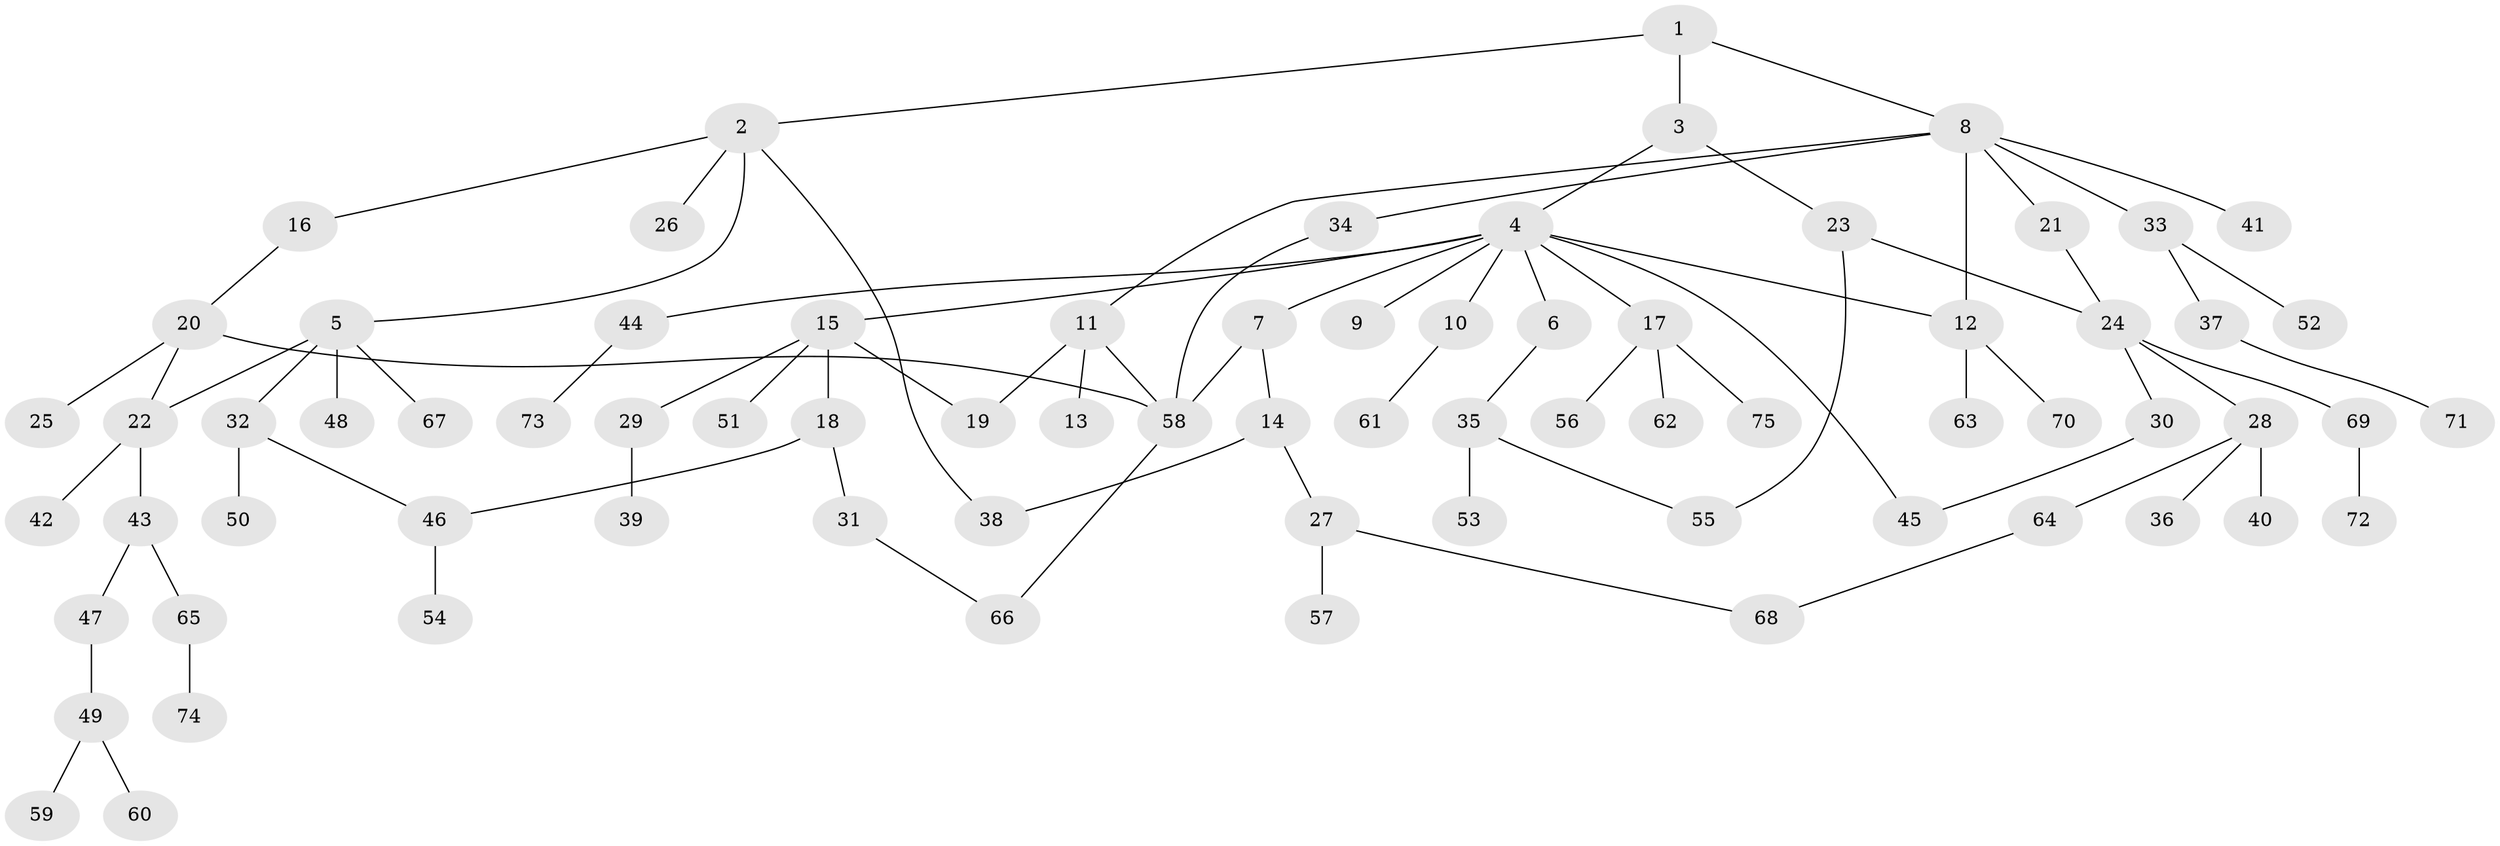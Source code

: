 // coarse degree distribution, {4: 0.10416666666666667, 5: 0.0625, 13: 0.020833333333333332, 2: 0.1875, 9: 0.020833333333333332, 1: 0.4375, 3: 0.16666666666666666}
// Generated by graph-tools (version 1.1) at 2025/41/03/06/25 10:41:29]
// undirected, 75 vertices, 87 edges
graph export_dot {
graph [start="1"]
  node [color=gray90,style=filled];
  1;
  2;
  3;
  4;
  5;
  6;
  7;
  8;
  9;
  10;
  11;
  12;
  13;
  14;
  15;
  16;
  17;
  18;
  19;
  20;
  21;
  22;
  23;
  24;
  25;
  26;
  27;
  28;
  29;
  30;
  31;
  32;
  33;
  34;
  35;
  36;
  37;
  38;
  39;
  40;
  41;
  42;
  43;
  44;
  45;
  46;
  47;
  48;
  49;
  50;
  51;
  52;
  53;
  54;
  55;
  56;
  57;
  58;
  59;
  60;
  61;
  62;
  63;
  64;
  65;
  66;
  67;
  68;
  69;
  70;
  71;
  72;
  73;
  74;
  75;
  1 -- 2;
  1 -- 3;
  1 -- 8;
  2 -- 5;
  2 -- 16;
  2 -- 26;
  2 -- 38;
  3 -- 4;
  3 -- 23;
  4 -- 6;
  4 -- 7;
  4 -- 9;
  4 -- 10;
  4 -- 15;
  4 -- 17;
  4 -- 44;
  4 -- 45;
  4 -- 12;
  5 -- 22;
  5 -- 32;
  5 -- 48;
  5 -- 67;
  6 -- 35;
  7 -- 14;
  7 -- 58;
  8 -- 11;
  8 -- 12;
  8 -- 21;
  8 -- 33;
  8 -- 34;
  8 -- 41;
  10 -- 61;
  11 -- 13;
  11 -- 19;
  11 -- 58;
  12 -- 63;
  12 -- 70;
  14 -- 27;
  14 -- 38;
  15 -- 18;
  15 -- 29;
  15 -- 51;
  15 -- 19;
  16 -- 20;
  17 -- 56;
  17 -- 62;
  17 -- 75;
  18 -- 31;
  18 -- 46;
  20 -- 25;
  20 -- 58;
  20 -- 22;
  21 -- 24;
  22 -- 42;
  22 -- 43;
  23 -- 24;
  23 -- 55;
  24 -- 28;
  24 -- 30;
  24 -- 69;
  27 -- 57;
  27 -- 68;
  28 -- 36;
  28 -- 40;
  28 -- 64;
  29 -- 39;
  30 -- 45;
  31 -- 66;
  32 -- 46;
  32 -- 50;
  33 -- 37;
  33 -- 52;
  34 -- 58;
  35 -- 53;
  35 -- 55;
  37 -- 71;
  43 -- 47;
  43 -- 65;
  44 -- 73;
  46 -- 54;
  47 -- 49;
  49 -- 59;
  49 -- 60;
  58 -- 66;
  64 -- 68;
  65 -- 74;
  69 -- 72;
}
